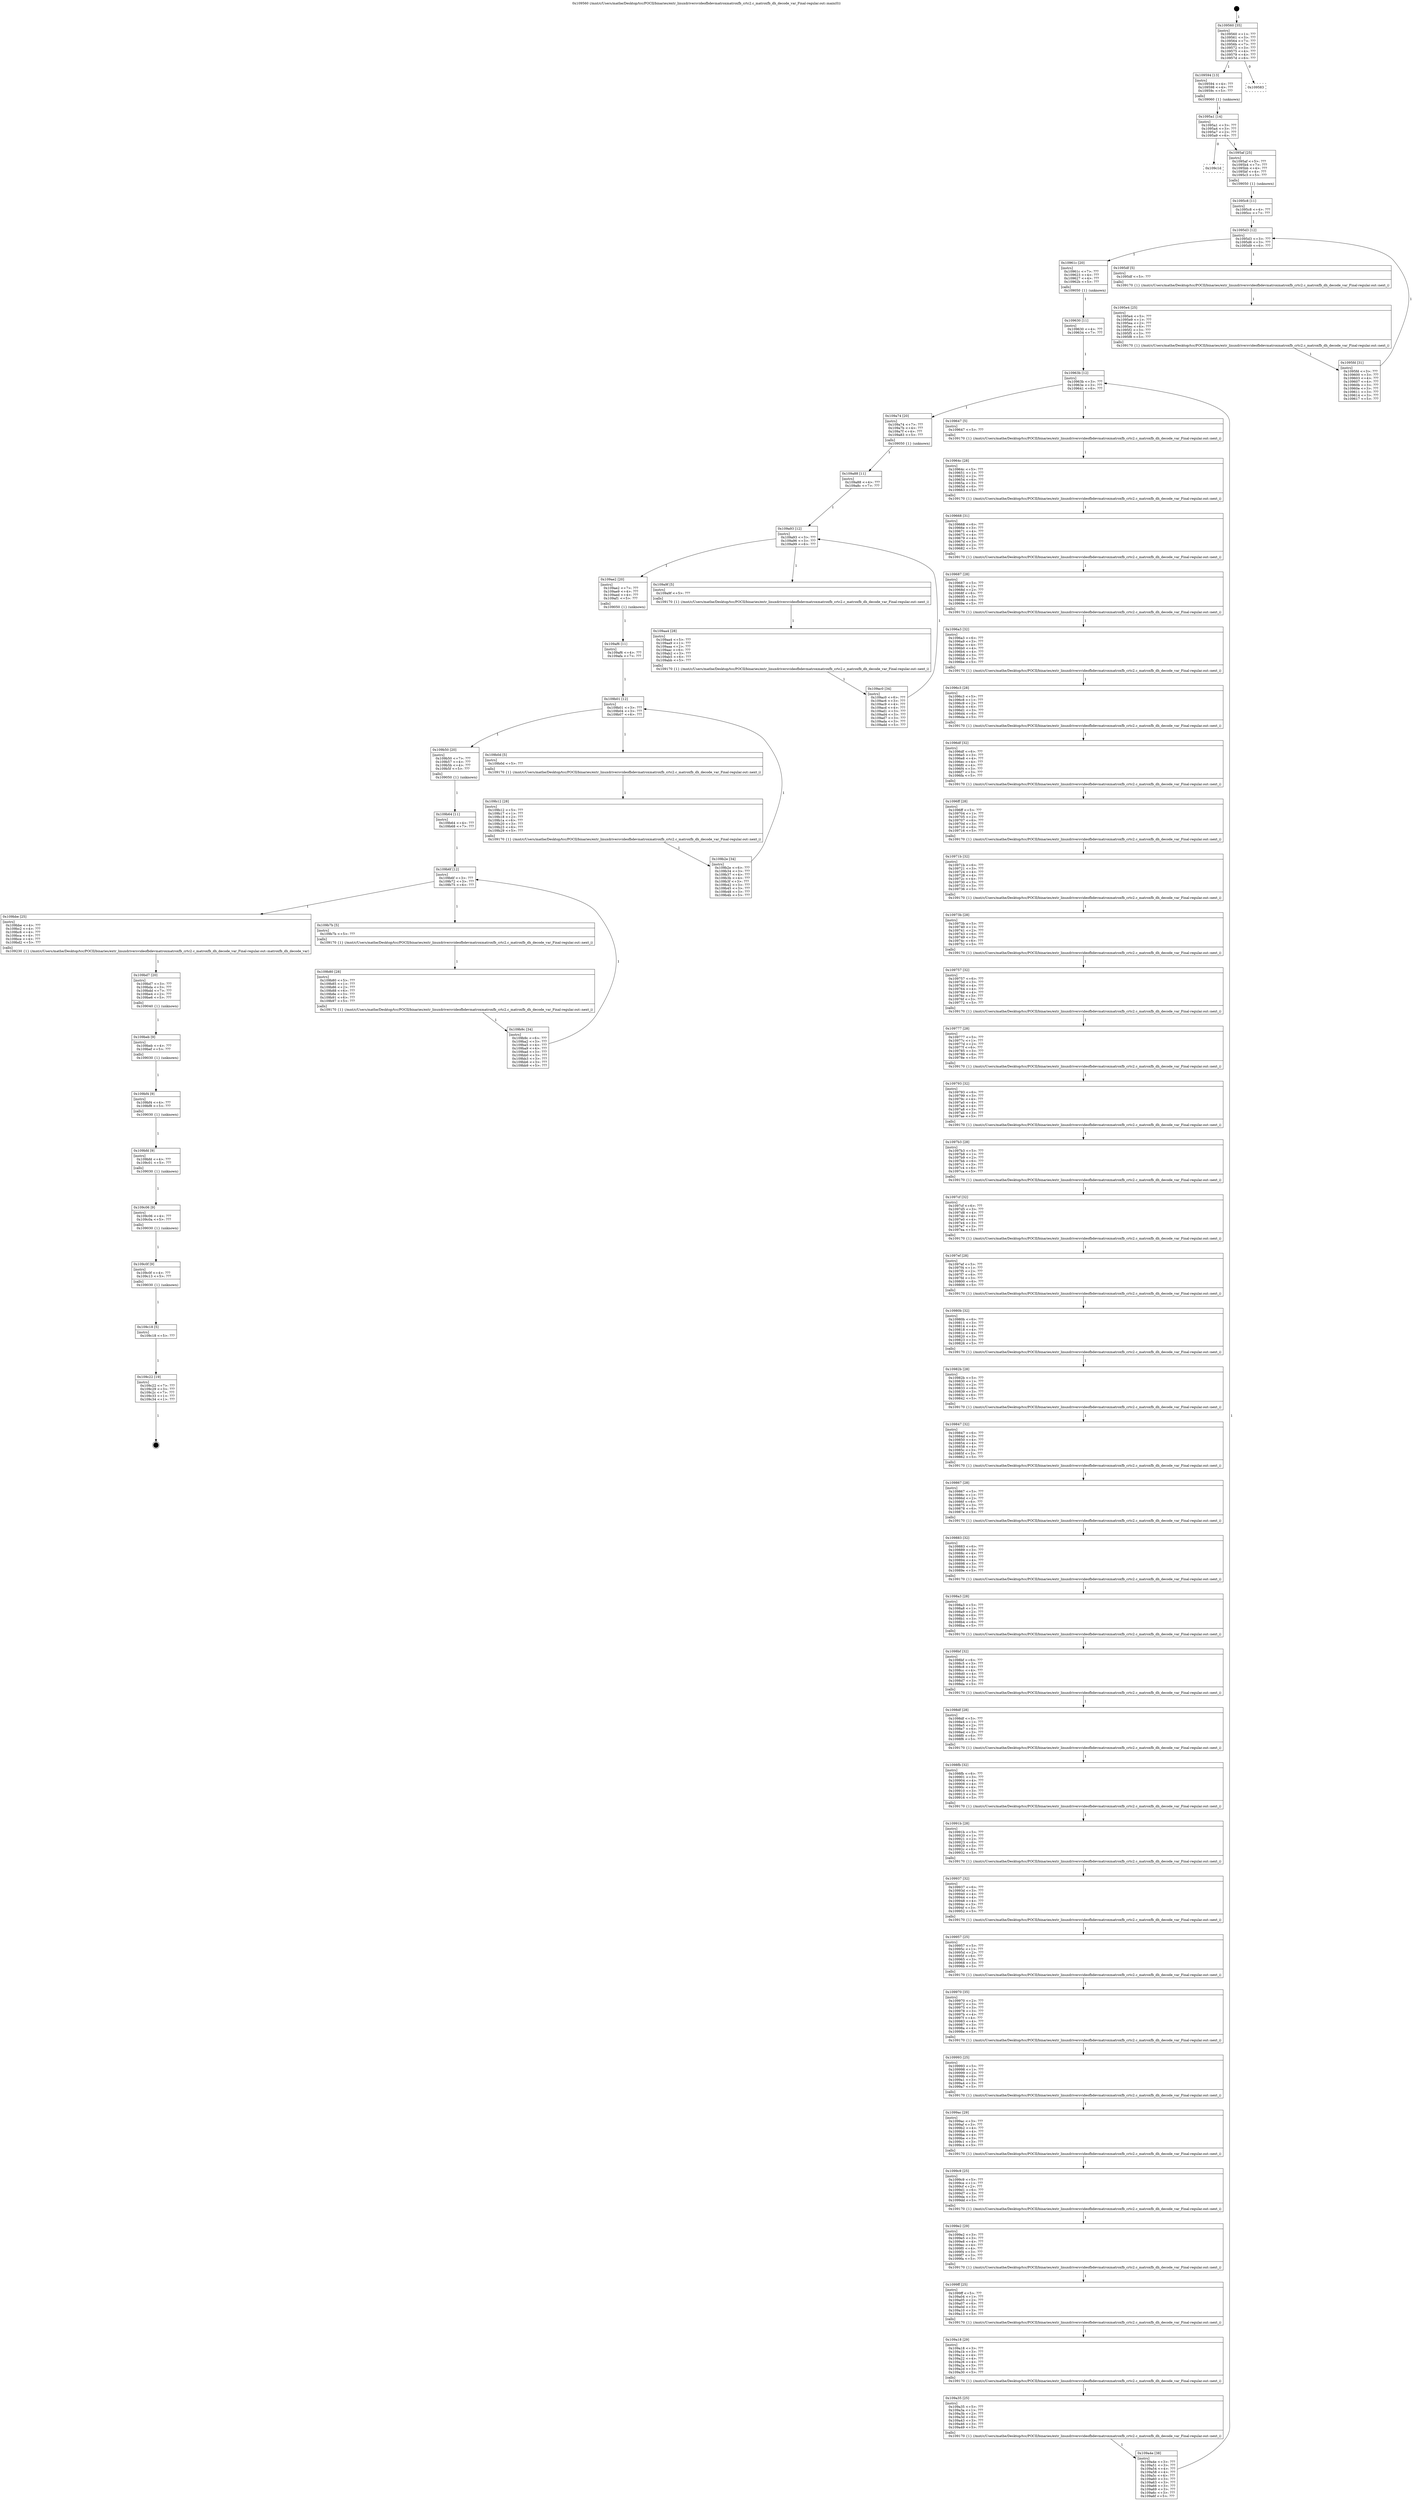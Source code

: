 digraph "0x109560" {
  label = "0x109560 (/mnt/c/Users/mathe/Desktop/tcc/POCII/binaries/extr_linuxdriversvideofbdevmatroxmatroxfb_crtc2.c_matroxfb_dh_decode_var_Final-regular.out::main(0))"
  labelloc = "t"
  node[shape=record]

  Entry [label="",width=0.3,height=0.3,shape=circle,fillcolor=black,style=filled]
  "0x109560" [label="{
     0x109560 [35]\l
     | [instrs]\l
     &nbsp;&nbsp;0x109560 \<+1\>: ???\l
     &nbsp;&nbsp;0x109561 \<+3\>: ???\l
     &nbsp;&nbsp;0x109564 \<+7\>: ???\l
     &nbsp;&nbsp;0x10956b \<+7\>: ???\l
     &nbsp;&nbsp;0x109572 \<+3\>: ???\l
     &nbsp;&nbsp;0x109575 \<+4\>: ???\l
     &nbsp;&nbsp;0x109579 \<+4\>: ???\l
     &nbsp;&nbsp;0x10957d \<+6\>: ???\l
  }"]
  "0x109594" [label="{
     0x109594 [13]\l
     | [instrs]\l
     &nbsp;&nbsp;0x109594 \<+4\>: ???\l
     &nbsp;&nbsp;0x109598 \<+4\>: ???\l
     &nbsp;&nbsp;0x10959c \<+5\>: ???\l
     | [calls]\l
     &nbsp;&nbsp;0x109060 \{1\} (unknown)\l
  }"]
  "0x109583" [label="{
     0x109583\l
  }", style=dashed]
  "0x1095a1" [label="{
     0x1095a1 [14]\l
     | [instrs]\l
     &nbsp;&nbsp;0x1095a1 \<+3\>: ???\l
     &nbsp;&nbsp;0x1095a4 \<+3\>: ???\l
     &nbsp;&nbsp;0x1095a7 \<+2\>: ???\l
     &nbsp;&nbsp;0x1095a9 \<+6\>: ???\l
  }"]
  "0x109c1d" [label="{
     0x109c1d\l
  }", style=dashed]
  "0x1095af" [label="{
     0x1095af [25]\l
     | [instrs]\l
     &nbsp;&nbsp;0x1095af \<+5\>: ???\l
     &nbsp;&nbsp;0x1095b4 \<+7\>: ???\l
     &nbsp;&nbsp;0x1095bb \<+4\>: ???\l
     &nbsp;&nbsp;0x1095bf \<+4\>: ???\l
     &nbsp;&nbsp;0x1095c3 \<+5\>: ???\l
     | [calls]\l
     &nbsp;&nbsp;0x109050 \{1\} (unknown)\l
  }"]
  Exit [label="",width=0.3,height=0.3,shape=circle,fillcolor=black,style=filled,peripheries=2]
  "0x1095d3" [label="{
     0x1095d3 [12]\l
     | [instrs]\l
     &nbsp;&nbsp;0x1095d3 \<+3\>: ???\l
     &nbsp;&nbsp;0x1095d6 \<+3\>: ???\l
     &nbsp;&nbsp;0x1095d9 \<+6\>: ???\l
  }"]
  "0x10961c" [label="{
     0x10961c [20]\l
     | [instrs]\l
     &nbsp;&nbsp;0x10961c \<+7\>: ???\l
     &nbsp;&nbsp;0x109623 \<+4\>: ???\l
     &nbsp;&nbsp;0x109627 \<+4\>: ???\l
     &nbsp;&nbsp;0x10962b \<+5\>: ???\l
     | [calls]\l
     &nbsp;&nbsp;0x109050 \{1\} (unknown)\l
  }"]
  "0x1095df" [label="{
     0x1095df [5]\l
     | [instrs]\l
     &nbsp;&nbsp;0x1095df \<+5\>: ???\l
     | [calls]\l
     &nbsp;&nbsp;0x109170 \{1\} (/mnt/c/Users/mathe/Desktop/tcc/POCII/binaries/extr_linuxdriversvideofbdevmatroxmatroxfb_crtc2.c_matroxfb_dh_decode_var_Final-regular.out::next_i)\l
  }"]
  "0x1095e4" [label="{
     0x1095e4 [25]\l
     | [instrs]\l
     &nbsp;&nbsp;0x1095e4 \<+5\>: ???\l
     &nbsp;&nbsp;0x1095e9 \<+1\>: ???\l
     &nbsp;&nbsp;0x1095ea \<+2\>: ???\l
     &nbsp;&nbsp;0x1095ec \<+6\>: ???\l
     &nbsp;&nbsp;0x1095f2 \<+3\>: ???\l
     &nbsp;&nbsp;0x1095f5 \<+3\>: ???\l
     &nbsp;&nbsp;0x1095f8 \<+5\>: ???\l
     | [calls]\l
     &nbsp;&nbsp;0x109170 \{1\} (/mnt/c/Users/mathe/Desktop/tcc/POCII/binaries/extr_linuxdriversvideofbdevmatroxmatroxfb_crtc2.c_matroxfb_dh_decode_var_Final-regular.out::next_i)\l
  }"]
  "0x1095fd" [label="{
     0x1095fd [31]\l
     | [instrs]\l
     &nbsp;&nbsp;0x1095fd \<+3\>: ???\l
     &nbsp;&nbsp;0x109600 \<+3\>: ???\l
     &nbsp;&nbsp;0x109603 \<+4\>: ???\l
     &nbsp;&nbsp;0x109607 \<+4\>: ???\l
     &nbsp;&nbsp;0x10960b \<+3\>: ???\l
     &nbsp;&nbsp;0x10960e \<+3\>: ???\l
     &nbsp;&nbsp;0x109611 \<+3\>: ???\l
     &nbsp;&nbsp;0x109614 \<+3\>: ???\l
     &nbsp;&nbsp;0x109617 \<+5\>: ???\l
  }"]
  "0x1095c8" [label="{
     0x1095c8 [11]\l
     | [instrs]\l
     &nbsp;&nbsp;0x1095c8 \<+4\>: ???\l
     &nbsp;&nbsp;0x1095cc \<+7\>: ???\l
  }"]
  "0x10963b" [label="{
     0x10963b [12]\l
     | [instrs]\l
     &nbsp;&nbsp;0x10963b \<+3\>: ???\l
     &nbsp;&nbsp;0x10963e \<+3\>: ???\l
     &nbsp;&nbsp;0x109641 \<+6\>: ???\l
  }"]
  "0x109a74" [label="{
     0x109a74 [20]\l
     | [instrs]\l
     &nbsp;&nbsp;0x109a74 \<+7\>: ???\l
     &nbsp;&nbsp;0x109a7b \<+4\>: ???\l
     &nbsp;&nbsp;0x109a7f \<+4\>: ???\l
     &nbsp;&nbsp;0x109a83 \<+5\>: ???\l
     | [calls]\l
     &nbsp;&nbsp;0x109050 \{1\} (unknown)\l
  }"]
  "0x109647" [label="{
     0x109647 [5]\l
     | [instrs]\l
     &nbsp;&nbsp;0x109647 \<+5\>: ???\l
     | [calls]\l
     &nbsp;&nbsp;0x109170 \{1\} (/mnt/c/Users/mathe/Desktop/tcc/POCII/binaries/extr_linuxdriversvideofbdevmatroxmatroxfb_crtc2.c_matroxfb_dh_decode_var_Final-regular.out::next_i)\l
  }"]
  "0x10964c" [label="{
     0x10964c [28]\l
     | [instrs]\l
     &nbsp;&nbsp;0x10964c \<+5\>: ???\l
     &nbsp;&nbsp;0x109651 \<+1\>: ???\l
     &nbsp;&nbsp;0x109652 \<+2\>: ???\l
     &nbsp;&nbsp;0x109654 \<+6\>: ???\l
     &nbsp;&nbsp;0x10965a \<+3\>: ???\l
     &nbsp;&nbsp;0x10965d \<+6\>: ???\l
     &nbsp;&nbsp;0x109663 \<+5\>: ???\l
     | [calls]\l
     &nbsp;&nbsp;0x109170 \{1\} (/mnt/c/Users/mathe/Desktop/tcc/POCII/binaries/extr_linuxdriversvideofbdevmatroxmatroxfb_crtc2.c_matroxfb_dh_decode_var_Final-regular.out::next_i)\l
  }"]
  "0x109668" [label="{
     0x109668 [31]\l
     | [instrs]\l
     &nbsp;&nbsp;0x109668 \<+6\>: ???\l
     &nbsp;&nbsp;0x10966e \<+3\>: ???\l
     &nbsp;&nbsp;0x109671 \<+4\>: ???\l
     &nbsp;&nbsp;0x109675 \<+4\>: ???\l
     &nbsp;&nbsp;0x109679 \<+4\>: ???\l
     &nbsp;&nbsp;0x10967d \<+3\>: ???\l
     &nbsp;&nbsp;0x109680 \<+2\>: ???\l
     &nbsp;&nbsp;0x109682 \<+5\>: ???\l
     | [calls]\l
     &nbsp;&nbsp;0x109170 \{1\} (/mnt/c/Users/mathe/Desktop/tcc/POCII/binaries/extr_linuxdriversvideofbdevmatroxmatroxfb_crtc2.c_matroxfb_dh_decode_var_Final-regular.out::next_i)\l
  }"]
  "0x109687" [label="{
     0x109687 [28]\l
     | [instrs]\l
     &nbsp;&nbsp;0x109687 \<+5\>: ???\l
     &nbsp;&nbsp;0x10968c \<+1\>: ???\l
     &nbsp;&nbsp;0x10968d \<+2\>: ???\l
     &nbsp;&nbsp;0x10968f \<+6\>: ???\l
     &nbsp;&nbsp;0x109695 \<+3\>: ???\l
     &nbsp;&nbsp;0x109698 \<+6\>: ???\l
     &nbsp;&nbsp;0x10969e \<+5\>: ???\l
     | [calls]\l
     &nbsp;&nbsp;0x109170 \{1\} (/mnt/c/Users/mathe/Desktop/tcc/POCII/binaries/extr_linuxdriversvideofbdevmatroxmatroxfb_crtc2.c_matroxfb_dh_decode_var_Final-regular.out::next_i)\l
  }"]
  "0x1096a3" [label="{
     0x1096a3 [32]\l
     | [instrs]\l
     &nbsp;&nbsp;0x1096a3 \<+6\>: ???\l
     &nbsp;&nbsp;0x1096a9 \<+3\>: ???\l
     &nbsp;&nbsp;0x1096ac \<+4\>: ???\l
     &nbsp;&nbsp;0x1096b0 \<+4\>: ???\l
     &nbsp;&nbsp;0x1096b4 \<+4\>: ???\l
     &nbsp;&nbsp;0x1096b8 \<+3\>: ???\l
     &nbsp;&nbsp;0x1096bb \<+3\>: ???\l
     &nbsp;&nbsp;0x1096be \<+5\>: ???\l
     | [calls]\l
     &nbsp;&nbsp;0x109170 \{1\} (/mnt/c/Users/mathe/Desktop/tcc/POCII/binaries/extr_linuxdriversvideofbdevmatroxmatroxfb_crtc2.c_matroxfb_dh_decode_var_Final-regular.out::next_i)\l
  }"]
  "0x1096c3" [label="{
     0x1096c3 [28]\l
     | [instrs]\l
     &nbsp;&nbsp;0x1096c3 \<+5\>: ???\l
     &nbsp;&nbsp;0x1096c8 \<+1\>: ???\l
     &nbsp;&nbsp;0x1096c9 \<+2\>: ???\l
     &nbsp;&nbsp;0x1096cb \<+6\>: ???\l
     &nbsp;&nbsp;0x1096d1 \<+3\>: ???\l
     &nbsp;&nbsp;0x1096d4 \<+6\>: ???\l
     &nbsp;&nbsp;0x1096da \<+5\>: ???\l
     | [calls]\l
     &nbsp;&nbsp;0x109170 \{1\} (/mnt/c/Users/mathe/Desktop/tcc/POCII/binaries/extr_linuxdriversvideofbdevmatroxmatroxfb_crtc2.c_matroxfb_dh_decode_var_Final-regular.out::next_i)\l
  }"]
  "0x1096df" [label="{
     0x1096df [32]\l
     | [instrs]\l
     &nbsp;&nbsp;0x1096df \<+6\>: ???\l
     &nbsp;&nbsp;0x1096e5 \<+3\>: ???\l
     &nbsp;&nbsp;0x1096e8 \<+4\>: ???\l
     &nbsp;&nbsp;0x1096ec \<+4\>: ???\l
     &nbsp;&nbsp;0x1096f0 \<+4\>: ???\l
     &nbsp;&nbsp;0x1096f4 \<+3\>: ???\l
     &nbsp;&nbsp;0x1096f7 \<+3\>: ???\l
     &nbsp;&nbsp;0x1096fa \<+5\>: ???\l
     | [calls]\l
     &nbsp;&nbsp;0x109170 \{1\} (/mnt/c/Users/mathe/Desktop/tcc/POCII/binaries/extr_linuxdriversvideofbdevmatroxmatroxfb_crtc2.c_matroxfb_dh_decode_var_Final-regular.out::next_i)\l
  }"]
  "0x1096ff" [label="{
     0x1096ff [28]\l
     | [instrs]\l
     &nbsp;&nbsp;0x1096ff \<+5\>: ???\l
     &nbsp;&nbsp;0x109704 \<+1\>: ???\l
     &nbsp;&nbsp;0x109705 \<+2\>: ???\l
     &nbsp;&nbsp;0x109707 \<+6\>: ???\l
     &nbsp;&nbsp;0x10970d \<+3\>: ???\l
     &nbsp;&nbsp;0x109710 \<+6\>: ???\l
     &nbsp;&nbsp;0x109716 \<+5\>: ???\l
     | [calls]\l
     &nbsp;&nbsp;0x109170 \{1\} (/mnt/c/Users/mathe/Desktop/tcc/POCII/binaries/extr_linuxdriversvideofbdevmatroxmatroxfb_crtc2.c_matroxfb_dh_decode_var_Final-regular.out::next_i)\l
  }"]
  "0x10971b" [label="{
     0x10971b [32]\l
     | [instrs]\l
     &nbsp;&nbsp;0x10971b \<+6\>: ???\l
     &nbsp;&nbsp;0x109721 \<+3\>: ???\l
     &nbsp;&nbsp;0x109724 \<+4\>: ???\l
     &nbsp;&nbsp;0x109728 \<+4\>: ???\l
     &nbsp;&nbsp;0x10972c \<+4\>: ???\l
     &nbsp;&nbsp;0x109730 \<+3\>: ???\l
     &nbsp;&nbsp;0x109733 \<+3\>: ???\l
     &nbsp;&nbsp;0x109736 \<+5\>: ???\l
     | [calls]\l
     &nbsp;&nbsp;0x109170 \{1\} (/mnt/c/Users/mathe/Desktop/tcc/POCII/binaries/extr_linuxdriversvideofbdevmatroxmatroxfb_crtc2.c_matroxfb_dh_decode_var_Final-regular.out::next_i)\l
  }"]
  "0x10973b" [label="{
     0x10973b [28]\l
     | [instrs]\l
     &nbsp;&nbsp;0x10973b \<+5\>: ???\l
     &nbsp;&nbsp;0x109740 \<+1\>: ???\l
     &nbsp;&nbsp;0x109741 \<+2\>: ???\l
     &nbsp;&nbsp;0x109743 \<+6\>: ???\l
     &nbsp;&nbsp;0x109749 \<+3\>: ???\l
     &nbsp;&nbsp;0x10974c \<+6\>: ???\l
     &nbsp;&nbsp;0x109752 \<+5\>: ???\l
     | [calls]\l
     &nbsp;&nbsp;0x109170 \{1\} (/mnt/c/Users/mathe/Desktop/tcc/POCII/binaries/extr_linuxdriversvideofbdevmatroxmatroxfb_crtc2.c_matroxfb_dh_decode_var_Final-regular.out::next_i)\l
  }"]
  "0x109757" [label="{
     0x109757 [32]\l
     | [instrs]\l
     &nbsp;&nbsp;0x109757 \<+6\>: ???\l
     &nbsp;&nbsp;0x10975d \<+3\>: ???\l
     &nbsp;&nbsp;0x109760 \<+4\>: ???\l
     &nbsp;&nbsp;0x109764 \<+4\>: ???\l
     &nbsp;&nbsp;0x109768 \<+4\>: ???\l
     &nbsp;&nbsp;0x10976c \<+3\>: ???\l
     &nbsp;&nbsp;0x10976f \<+3\>: ???\l
     &nbsp;&nbsp;0x109772 \<+5\>: ???\l
     | [calls]\l
     &nbsp;&nbsp;0x109170 \{1\} (/mnt/c/Users/mathe/Desktop/tcc/POCII/binaries/extr_linuxdriversvideofbdevmatroxmatroxfb_crtc2.c_matroxfb_dh_decode_var_Final-regular.out::next_i)\l
  }"]
  "0x109777" [label="{
     0x109777 [28]\l
     | [instrs]\l
     &nbsp;&nbsp;0x109777 \<+5\>: ???\l
     &nbsp;&nbsp;0x10977c \<+1\>: ???\l
     &nbsp;&nbsp;0x10977d \<+2\>: ???\l
     &nbsp;&nbsp;0x10977f \<+6\>: ???\l
     &nbsp;&nbsp;0x109785 \<+3\>: ???\l
     &nbsp;&nbsp;0x109788 \<+6\>: ???\l
     &nbsp;&nbsp;0x10978e \<+5\>: ???\l
     | [calls]\l
     &nbsp;&nbsp;0x109170 \{1\} (/mnt/c/Users/mathe/Desktop/tcc/POCII/binaries/extr_linuxdriversvideofbdevmatroxmatroxfb_crtc2.c_matroxfb_dh_decode_var_Final-regular.out::next_i)\l
  }"]
  "0x109793" [label="{
     0x109793 [32]\l
     | [instrs]\l
     &nbsp;&nbsp;0x109793 \<+6\>: ???\l
     &nbsp;&nbsp;0x109799 \<+3\>: ???\l
     &nbsp;&nbsp;0x10979c \<+4\>: ???\l
     &nbsp;&nbsp;0x1097a0 \<+4\>: ???\l
     &nbsp;&nbsp;0x1097a4 \<+4\>: ???\l
     &nbsp;&nbsp;0x1097a8 \<+3\>: ???\l
     &nbsp;&nbsp;0x1097ab \<+3\>: ???\l
     &nbsp;&nbsp;0x1097ae \<+5\>: ???\l
     | [calls]\l
     &nbsp;&nbsp;0x109170 \{1\} (/mnt/c/Users/mathe/Desktop/tcc/POCII/binaries/extr_linuxdriversvideofbdevmatroxmatroxfb_crtc2.c_matroxfb_dh_decode_var_Final-regular.out::next_i)\l
  }"]
  "0x1097b3" [label="{
     0x1097b3 [28]\l
     | [instrs]\l
     &nbsp;&nbsp;0x1097b3 \<+5\>: ???\l
     &nbsp;&nbsp;0x1097b8 \<+1\>: ???\l
     &nbsp;&nbsp;0x1097b9 \<+2\>: ???\l
     &nbsp;&nbsp;0x1097bb \<+6\>: ???\l
     &nbsp;&nbsp;0x1097c1 \<+3\>: ???\l
     &nbsp;&nbsp;0x1097c4 \<+6\>: ???\l
     &nbsp;&nbsp;0x1097ca \<+5\>: ???\l
     | [calls]\l
     &nbsp;&nbsp;0x109170 \{1\} (/mnt/c/Users/mathe/Desktop/tcc/POCII/binaries/extr_linuxdriversvideofbdevmatroxmatroxfb_crtc2.c_matroxfb_dh_decode_var_Final-regular.out::next_i)\l
  }"]
  "0x1097cf" [label="{
     0x1097cf [32]\l
     | [instrs]\l
     &nbsp;&nbsp;0x1097cf \<+6\>: ???\l
     &nbsp;&nbsp;0x1097d5 \<+3\>: ???\l
     &nbsp;&nbsp;0x1097d8 \<+4\>: ???\l
     &nbsp;&nbsp;0x1097dc \<+4\>: ???\l
     &nbsp;&nbsp;0x1097e0 \<+4\>: ???\l
     &nbsp;&nbsp;0x1097e4 \<+3\>: ???\l
     &nbsp;&nbsp;0x1097e7 \<+3\>: ???\l
     &nbsp;&nbsp;0x1097ea \<+5\>: ???\l
     | [calls]\l
     &nbsp;&nbsp;0x109170 \{1\} (/mnt/c/Users/mathe/Desktop/tcc/POCII/binaries/extr_linuxdriversvideofbdevmatroxmatroxfb_crtc2.c_matroxfb_dh_decode_var_Final-regular.out::next_i)\l
  }"]
  "0x1097ef" [label="{
     0x1097ef [28]\l
     | [instrs]\l
     &nbsp;&nbsp;0x1097ef \<+5\>: ???\l
     &nbsp;&nbsp;0x1097f4 \<+1\>: ???\l
     &nbsp;&nbsp;0x1097f5 \<+2\>: ???\l
     &nbsp;&nbsp;0x1097f7 \<+6\>: ???\l
     &nbsp;&nbsp;0x1097fd \<+3\>: ???\l
     &nbsp;&nbsp;0x109800 \<+6\>: ???\l
     &nbsp;&nbsp;0x109806 \<+5\>: ???\l
     | [calls]\l
     &nbsp;&nbsp;0x109170 \{1\} (/mnt/c/Users/mathe/Desktop/tcc/POCII/binaries/extr_linuxdriversvideofbdevmatroxmatroxfb_crtc2.c_matroxfb_dh_decode_var_Final-regular.out::next_i)\l
  }"]
  "0x10980b" [label="{
     0x10980b [32]\l
     | [instrs]\l
     &nbsp;&nbsp;0x10980b \<+6\>: ???\l
     &nbsp;&nbsp;0x109811 \<+3\>: ???\l
     &nbsp;&nbsp;0x109814 \<+4\>: ???\l
     &nbsp;&nbsp;0x109818 \<+4\>: ???\l
     &nbsp;&nbsp;0x10981c \<+4\>: ???\l
     &nbsp;&nbsp;0x109820 \<+3\>: ???\l
     &nbsp;&nbsp;0x109823 \<+3\>: ???\l
     &nbsp;&nbsp;0x109826 \<+5\>: ???\l
     | [calls]\l
     &nbsp;&nbsp;0x109170 \{1\} (/mnt/c/Users/mathe/Desktop/tcc/POCII/binaries/extr_linuxdriversvideofbdevmatroxmatroxfb_crtc2.c_matroxfb_dh_decode_var_Final-regular.out::next_i)\l
  }"]
  "0x10982b" [label="{
     0x10982b [28]\l
     | [instrs]\l
     &nbsp;&nbsp;0x10982b \<+5\>: ???\l
     &nbsp;&nbsp;0x109830 \<+1\>: ???\l
     &nbsp;&nbsp;0x109831 \<+2\>: ???\l
     &nbsp;&nbsp;0x109833 \<+6\>: ???\l
     &nbsp;&nbsp;0x109839 \<+3\>: ???\l
     &nbsp;&nbsp;0x10983c \<+6\>: ???\l
     &nbsp;&nbsp;0x109842 \<+5\>: ???\l
     | [calls]\l
     &nbsp;&nbsp;0x109170 \{1\} (/mnt/c/Users/mathe/Desktop/tcc/POCII/binaries/extr_linuxdriversvideofbdevmatroxmatroxfb_crtc2.c_matroxfb_dh_decode_var_Final-regular.out::next_i)\l
  }"]
  "0x109847" [label="{
     0x109847 [32]\l
     | [instrs]\l
     &nbsp;&nbsp;0x109847 \<+6\>: ???\l
     &nbsp;&nbsp;0x10984d \<+3\>: ???\l
     &nbsp;&nbsp;0x109850 \<+4\>: ???\l
     &nbsp;&nbsp;0x109854 \<+4\>: ???\l
     &nbsp;&nbsp;0x109858 \<+4\>: ???\l
     &nbsp;&nbsp;0x10985c \<+3\>: ???\l
     &nbsp;&nbsp;0x10985f \<+3\>: ???\l
     &nbsp;&nbsp;0x109862 \<+5\>: ???\l
     | [calls]\l
     &nbsp;&nbsp;0x109170 \{1\} (/mnt/c/Users/mathe/Desktop/tcc/POCII/binaries/extr_linuxdriversvideofbdevmatroxmatroxfb_crtc2.c_matroxfb_dh_decode_var_Final-regular.out::next_i)\l
  }"]
  "0x109867" [label="{
     0x109867 [28]\l
     | [instrs]\l
     &nbsp;&nbsp;0x109867 \<+5\>: ???\l
     &nbsp;&nbsp;0x10986c \<+1\>: ???\l
     &nbsp;&nbsp;0x10986d \<+2\>: ???\l
     &nbsp;&nbsp;0x10986f \<+6\>: ???\l
     &nbsp;&nbsp;0x109875 \<+3\>: ???\l
     &nbsp;&nbsp;0x109878 \<+6\>: ???\l
     &nbsp;&nbsp;0x10987e \<+5\>: ???\l
     | [calls]\l
     &nbsp;&nbsp;0x109170 \{1\} (/mnt/c/Users/mathe/Desktop/tcc/POCII/binaries/extr_linuxdriversvideofbdevmatroxmatroxfb_crtc2.c_matroxfb_dh_decode_var_Final-regular.out::next_i)\l
  }"]
  "0x109883" [label="{
     0x109883 [32]\l
     | [instrs]\l
     &nbsp;&nbsp;0x109883 \<+6\>: ???\l
     &nbsp;&nbsp;0x109889 \<+3\>: ???\l
     &nbsp;&nbsp;0x10988c \<+4\>: ???\l
     &nbsp;&nbsp;0x109890 \<+4\>: ???\l
     &nbsp;&nbsp;0x109894 \<+4\>: ???\l
     &nbsp;&nbsp;0x109898 \<+3\>: ???\l
     &nbsp;&nbsp;0x10989b \<+3\>: ???\l
     &nbsp;&nbsp;0x10989e \<+5\>: ???\l
     | [calls]\l
     &nbsp;&nbsp;0x109170 \{1\} (/mnt/c/Users/mathe/Desktop/tcc/POCII/binaries/extr_linuxdriversvideofbdevmatroxmatroxfb_crtc2.c_matroxfb_dh_decode_var_Final-regular.out::next_i)\l
  }"]
  "0x1098a3" [label="{
     0x1098a3 [28]\l
     | [instrs]\l
     &nbsp;&nbsp;0x1098a3 \<+5\>: ???\l
     &nbsp;&nbsp;0x1098a8 \<+1\>: ???\l
     &nbsp;&nbsp;0x1098a9 \<+2\>: ???\l
     &nbsp;&nbsp;0x1098ab \<+6\>: ???\l
     &nbsp;&nbsp;0x1098b1 \<+3\>: ???\l
     &nbsp;&nbsp;0x1098b4 \<+6\>: ???\l
     &nbsp;&nbsp;0x1098ba \<+5\>: ???\l
     | [calls]\l
     &nbsp;&nbsp;0x109170 \{1\} (/mnt/c/Users/mathe/Desktop/tcc/POCII/binaries/extr_linuxdriversvideofbdevmatroxmatroxfb_crtc2.c_matroxfb_dh_decode_var_Final-regular.out::next_i)\l
  }"]
  "0x1098bf" [label="{
     0x1098bf [32]\l
     | [instrs]\l
     &nbsp;&nbsp;0x1098bf \<+6\>: ???\l
     &nbsp;&nbsp;0x1098c5 \<+3\>: ???\l
     &nbsp;&nbsp;0x1098c8 \<+4\>: ???\l
     &nbsp;&nbsp;0x1098cc \<+4\>: ???\l
     &nbsp;&nbsp;0x1098d0 \<+4\>: ???\l
     &nbsp;&nbsp;0x1098d4 \<+3\>: ???\l
     &nbsp;&nbsp;0x1098d7 \<+3\>: ???\l
     &nbsp;&nbsp;0x1098da \<+5\>: ???\l
     | [calls]\l
     &nbsp;&nbsp;0x109170 \{1\} (/mnt/c/Users/mathe/Desktop/tcc/POCII/binaries/extr_linuxdriversvideofbdevmatroxmatroxfb_crtc2.c_matroxfb_dh_decode_var_Final-regular.out::next_i)\l
  }"]
  "0x1098df" [label="{
     0x1098df [28]\l
     | [instrs]\l
     &nbsp;&nbsp;0x1098df \<+5\>: ???\l
     &nbsp;&nbsp;0x1098e4 \<+1\>: ???\l
     &nbsp;&nbsp;0x1098e5 \<+2\>: ???\l
     &nbsp;&nbsp;0x1098e7 \<+6\>: ???\l
     &nbsp;&nbsp;0x1098ed \<+3\>: ???\l
     &nbsp;&nbsp;0x1098f0 \<+6\>: ???\l
     &nbsp;&nbsp;0x1098f6 \<+5\>: ???\l
     | [calls]\l
     &nbsp;&nbsp;0x109170 \{1\} (/mnt/c/Users/mathe/Desktop/tcc/POCII/binaries/extr_linuxdriversvideofbdevmatroxmatroxfb_crtc2.c_matroxfb_dh_decode_var_Final-regular.out::next_i)\l
  }"]
  "0x1098fb" [label="{
     0x1098fb [32]\l
     | [instrs]\l
     &nbsp;&nbsp;0x1098fb \<+6\>: ???\l
     &nbsp;&nbsp;0x109901 \<+3\>: ???\l
     &nbsp;&nbsp;0x109904 \<+4\>: ???\l
     &nbsp;&nbsp;0x109908 \<+4\>: ???\l
     &nbsp;&nbsp;0x10990c \<+4\>: ???\l
     &nbsp;&nbsp;0x109910 \<+3\>: ???\l
     &nbsp;&nbsp;0x109913 \<+3\>: ???\l
     &nbsp;&nbsp;0x109916 \<+5\>: ???\l
     | [calls]\l
     &nbsp;&nbsp;0x109170 \{1\} (/mnt/c/Users/mathe/Desktop/tcc/POCII/binaries/extr_linuxdriversvideofbdevmatroxmatroxfb_crtc2.c_matroxfb_dh_decode_var_Final-regular.out::next_i)\l
  }"]
  "0x10991b" [label="{
     0x10991b [28]\l
     | [instrs]\l
     &nbsp;&nbsp;0x10991b \<+5\>: ???\l
     &nbsp;&nbsp;0x109920 \<+1\>: ???\l
     &nbsp;&nbsp;0x109921 \<+2\>: ???\l
     &nbsp;&nbsp;0x109923 \<+6\>: ???\l
     &nbsp;&nbsp;0x109929 \<+3\>: ???\l
     &nbsp;&nbsp;0x10992c \<+6\>: ???\l
     &nbsp;&nbsp;0x109932 \<+5\>: ???\l
     | [calls]\l
     &nbsp;&nbsp;0x109170 \{1\} (/mnt/c/Users/mathe/Desktop/tcc/POCII/binaries/extr_linuxdriversvideofbdevmatroxmatroxfb_crtc2.c_matroxfb_dh_decode_var_Final-regular.out::next_i)\l
  }"]
  "0x109937" [label="{
     0x109937 [32]\l
     | [instrs]\l
     &nbsp;&nbsp;0x109937 \<+6\>: ???\l
     &nbsp;&nbsp;0x10993d \<+3\>: ???\l
     &nbsp;&nbsp;0x109940 \<+4\>: ???\l
     &nbsp;&nbsp;0x109944 \<+4\>: ???\l
     &nbsp;&nbsp;0x109948 \<+4\>: ???\l
     &nbsp;&nbsp;0x10994c \<+3\>: ???\l
     &nbsp;&nbsp;0x10994f \<+3\>: ???\l
     &nbsp;&nbsp;0x109952 \<+5\>: ???\l
     | [calls]\l
     &nbsp;&nbsp;0x109170 \{1\} (/mnt/c/Users/mathe/Desktop/tcc/POCII/binaries/extr_linuxdriversvideofbdevmatroxmatroxfb_crtc2.c_matroxfb_dh_decode_var_Final-regular.out::next_i)\l
  }"]
  "0x109957" [label="{
     0x109957 [25]\l
     | [instrs]\l
     &nbsp;&nbsp;0x109957 \<+5\>: ???\l
     &nbsp;&nbsp;0x10995c \<+1\>: ???\l
     &nbsp;&nbsp;0x10995d \<+2\>: ???\l
     &nbsp;&nbsp;0x10995f \<+6\>: ???\l
     &nbsp;&nbsp;0x109965 \<+3\>: ???\l
     &nbsp;&nbsp;0x109968 \<+3\>: ???\l
     &nbsp;&nbsp;0x10996b \<+5\>: ???\l
     | [calls]\l
     &nbsp;&nbsp;0x109170 \{1\} (/mnt/c/Users/mathe/Desktop/tcc/POCII/binaries/extr_linuxdriversvideofbdevmatroxmatroxfb_crtc2.c_matroxfb_dh_decode_var_Final-regular.out::next_i)\l
  }"]
  "0x109970" [label="{
     0x109970 [35]\l
     | [instrs]\l
     &nbsp;&nbsp;0x109970 \<+2\>: ???\l
     &nbsp;&nbsp;0x109972 \<+3\>: ???\l
     &nbsp;&nbsp;0x109975 \<+3\>: ???\l
     &nbsp;&nbsp;0x109978 \<+3\>: ???\l
     &nbsp;&nbsp;0x10997b \<+4\>: ???\l
     &nbsp;&nbsp;0x10997f \<+4\>: ???\l
     &nbsp;&nbsp;0x109983 \<+4\>: ???\l
     &nbsp;&nbsp;0x109987 \<+3\>: ???\l
     &nbsp;&nbsp;0x10998a \<+4\>: ???\l
     &nbsp;&nbsp;0x10998e \<+5\>: ???\l
     | [calls]\l
     &nbsp;&nbsp;0x109170 \{1\} (/mnt/c/Users/mathe/Desktop/tcc/POCII/binaries/extr_linuxdriversvideofbdevmatroxmatroxfb_crtc2.c_matroxfb_dh_decode_var_Final-regular.out::next_i)\l
  }"]
  "0x109993" [label="{
     0x109993 [25]\l
     | [instrs]\l
     &nbsp;&nbsp;0x109993 \<+5\>: ???\l
     &nbsp;&nbsp;0x109998 \<+1\>: ???\l
     &nbsp;&nbsp;0x109999 \<+2\>: ???\l
     &nbsp;&nbsp;0x10999b \<+6\>: ???\l
     &nbsp;&nbsp;0x1099a1 \<+3\>: ???\l
     &nbsp;&nbsp;0x1099a4 \<+3\>: ???\l
     &nbsp;&nbsp;0x1099a7 \<+5\>: ???\l
     | [calls]\l
     &nbsp;&nbsp;0x109170 \{1\} (/mnt/c/Users/mathe/Desktop/tcc/POCII/binaries/extr_linuxdriversvideofbdevmatroxmatroxfb_crtc2.c_matroxfb_dh_decode_var_Final-regular.out::next_i)\l
  }"]
  "0x1099ac" [label="{
     0x1099ac [29]\l
     | [instrs]\l
     &nbsp;&nbsp;0x1099ac \<+3\>: ???\l
     &nbsp;&nbsp;0x1099af \<+3\>: ???\l
     &nbsp;&nbsp;0x1099b2 \<+4\>: ???\l
     &nbsp;&nbsp;0x1099b6 \<+4\>: ???\l
     &nbsp;&nbsp;0x1099ba \<+4\>: ???\l
     &nbsp;&nbsp;0x1099be \<+3\>: ???\l
     &nbsp;&nbsp;0x1099c1 \<+3\>: ???\l
     &nbsp;&nbsp;0x1099c4 \<+5\>: ???\l
     | [calls]\l
     &nbsp;&nbsp;0x109170 \{1\} (/mnt/c/Users/mathe/Desktop/tcc/POCII/binaries/extr_linuxdriversvideofbdevmatroxmatroxfb_crtc2.c_matroxfb_dh_decode_var_Final-regular.out::next_i)\l
  }"]
  "0x1099c9" [label="{
     0x1099c9 [25]\l
     | [instrs]\l
     &nbsp;&nbsp;0x1099c9 \<+5\>: ???\l
     &nbsp;&nbsp;0x1099ce \<+1\>: ???\l
     &nbsp;&nbsp;0x1099cf \<+2\>: ???\l
     &nbsp;&nbsp;0x1099d1 \<+6\>: ???\l
     &nbsp;&nbsp;0x1099d7 \<+3\>: ???\l
     &nbsp;&nbsp;0x1099da \<+3\>: ???\l
     &nbsp;&nbsp;0x1099dd \<+5\>: ???\l
     | [calls]\l
     &nbsp;&nbsp;0x109170 \{1\} (/mnt/c/Users/mathe/Desktop/tcc/POCII/binaries/extr_linuxdriversvideofbdevmatroxmatroxfb_crtc2.c_matroxfb_dh_decode_var_Final-regular.out::next_i)\l
  }"]
  "0x1099e2" [label="{
     0x1099e2 [29]\l
     | [instrs]\l
     &nbsp;&nbsp;0x1099e2 \<+3\>: ???\l
     &nbsp;&nbsp;0x1099e5 \<+3\>: ???\l
     &nbsp;&nbsp;0x1099e8 \<+4\>: ???\l
     &nbsp;&nbsp;0x1099ec \<+4\>: ???\l
     &nbsp;&nbsp;0x1099f0 \<+4\>: ???\l
     &nbsp;&nbsp;0x1099f4 \<+3\>: ???\l
     &nbsp;&nbsp;0x1099f7 \<+3\>: ???\l
     &nbsp;&nbsp;0x1099fa \<+5\>: ???\l
     | [calls]\l
     &nbsp;&nbsp;0x109170 \{1\} (/mnt/c/Users/mathe/Desktop/tcc/POCII/binaries/extr_linuxdriversvideofbdevmatroxmatroxfb_crtc2.c_matroxfb_dh_decode_var_Final-regular.out::next_i)\l
  }"]
  "0x1099ff" [label="{
     0x1099ff [25]\l
     | [instrs]\l
     &nbsp;&nbsp;0x1099ff \<+5\>: ???\l
     &nbsp;&nbsp;0x109a04 \<+1\>: ???\l
     &nbsp;&nbsp;0x109a05 \<+2\>: ???\l
     &nbsp;&nbsp;0x109a07 \<+6\>: ???\l
     &nbsp;&nbsp;0x109a0d \<+3\>: ???\l
     &nbsp;&nbsp;0x109a10 \<+3\>: ???\l
     &nbsp;&nbsp;0x109a13 \<+5\>: ???\l
     | [calls]\l
     &nbsp;&nbsp;0x109170 \{1\} (/mnt/c/Users/mathe/Desktop/tcc/POCII/binaries/extr_linuxdriversvideofbdevmatroxmatroxfb_crtc2.c_matroxfb_dh_decode_var_Final-regular.out::next_i)\l
  }"]
  "0x109a18" [label="{
     0x109a18 [29]\l
     | [instrs]\l
     &nbsp;&nbsp;0x109a18 \<+3\>: ???\l
     &nbsp;&nbsp;0x109a1b \<+3\>: ???\l
     &nbsp;&nbsp;0x109a1e \<+4\>: ???\l
     &nbsp;&nbsp;0x109a22 \<+4\>: ???\l
     &nbsp;&nbsp;0x109a26 \<+4\>: ???\l
     &nbsp;&nbsp;0x109a2a \<+3\>: ???\l
     &nbsp;&nbsp;0x109a2d \<+3\>: ???\l
     &nbsp;&nbsp;0x109a30 \<+5\>: ???\l
     | [calls]\l
     &nbsp;&nbsp;0x109170 \{1\} (/mnt/c/Users/mathe/Desktop/tcc/POCII/binaries/extr_linuxdriversvideofbdevmatroxmatroxfb_crtc2.c_matroxfb_dh_decode_var_Final-regular.out::next_i)\l
  }"]
  "0x109a35" [label="{
     0x109a35 [25]\l
     | [instrs]\l
     &nbsp;&nbsp;0x109a35 \<+5\>: ???\l
     &nbsp;&nbsp;0x109a3a \<+1\>: ???\l
     &nbsp;&nbsp;0x109a3b \<+2\>: ???\l
     &nbsp;&nbsp;0x109a3d \<+6\>: ???\l
     &nbsp;&nbsp;0x109a43 \<+3\>: ???\l
     &nbsp;&nbsp;0x109a46 \<+3\>: ???\l
     &nbsp;&nbsp;0x109a49 \<+5\>: ???\l
     | [calls]\l
     &nbsp;&nbsp;0x109170 \{1\} (/mnt/c/Users/mathe/Desktop/tcc/POCII/binaries/extr_linuxdriversvideofbdevmatroxmatroxfb_crtc2.c_matroxfb_dh_decode_var_Final-regular.out::next_i)\l
  }"]
  "0x109a4e" [label="{
     0x109a4e [38]\l
     | [instrs]\l
     &nbsp;&nbsp;0x109a4e \<+3\>: ???\l
     &nbsp;&nbsp;0x109a51 \<+3\>: ???\l
     &nbsp;&nbsp;0x109a54 \<+4\>: ???\l
     &nbsp;&nbsp;0x109a58 \<+4\>: ???\l
     &nbsp;&nbsp;0x109a5c \<+4\>: ???\l
     &nbsp;&nbsp;0x109a60 \<+3\>: ???\l
     &nbsp;&nbsp;0x109a63 \<+3\>: ???\l
     &nbsp;&nbsp;0x109a66 \<+3\>: ???\l
     &nbsp;&nbsp;0x109a69 \<+3\>: ???\l
     &nbsp;&nbsp;0x109a6c \<+3\>: ???\l
     &nbsp;&nbsp;0x109a6f \<+5\>: ???\l
  }"]
  "0x109630" [label="{
     0x109630 [11]\l
     | [instrs]\l
     &nbsp;&nbsp;0x109630 \<+4\>: ???\l
     &nbsp;&nbsp;0x109634 \<+7\>: ???\l
  }"]
  "0x109a93" [label="{
     0x109a93 [12]\l
     | [instrs]\l
     &nbsp;&nbsp;0x109a93 \<+3\>: ???\l
     &nbsp;&nbsp;0x109a96 \<+3\>: ???\l
     &nbsp;&nbsp;0x109a99 \<+6\>: ???\l
  }"]
  "0x109ae2" [label="{
     0x109ae2 [20]\l
     | [instrs]\l
     &nbsp;&nbsp;0x109ae2 \<+7\>: ???\l
     &nbsp;&nbsp;0x109ae9 \<+4\>: ???\l
     &nbsp;&nbsp;0x109aed \<+4\>: ???\l
     &nbsp;&nbsp;0x109af1 \<+5\>: ???\l
     | [calls]\l
     &nbsp;&nbsp;0x109050 \{1\} (unknown)\l
  }"]
  "0x109a9f" [label="{
     0x109a9f [5]\l
     | [instrs]\l
     &nbsp;&nbsp;0x109a9f \<+5\>: ???\l
     | [calls]\l
     &nbsp;&nbsp;0x109170 \{1\} (/mnt/c/Users/mathe/Desktop/tcc/POCII/binaries/extr_linuxdriversvideofbdevmatroxmatroxfb_crtc2.c_matroxfb_dh_decode_var_Final-regular.out::next_i)\l
  }"]
  "0x109aa4" [label="{
     0x109aa4 [28]\l
     | [instrs]\l
     &nbsp;&nbsp;0x109aa4 \<+5\>: ???\l
     &nbsp;&nbsp;0x109aa9 \<+1\>: ???\l
     &nbsp;&nbsp;0x109aaa \<+2\>: ???\l
     &nbsp;&nbsp;0x109aac \<+6\>: ???\l
     &nbsp;&nbsp;0x109ab2 \<+3\>: ???\l
     &nbsp;&nbsp;0x109ab5 \<+6\>: ???\l
     &nbsp;&nbsp;0x109abb \<+5\>: ???\l
     | [calls]\l
     &nbsp;&nbsp;0x109170 \{1\} (/mnt/c/Users/mathe/Desktop/tcc/POCII/binaries/extr_linuxdriversvideofbdevmatroxmatroxfb_crtc2.c_matroxfb_dh_decode_var_Final-regular.out::next_i)\l
  }"]
  "0x109ac0" [label="{
     0x109ac0 [34]\l
     | [instrs]\l
     &nbsp;&nbsp;0x109ac0 \<+6\>: ???\l
     &nbsp;&nbsp;0x109ac6 \<+3\>: ???\l
     &nbsp;&nbsp;0x109ac9 \<+4\>: ???\l
     &nbsp;&nbsp;0x109acd \<+4\>: ???\l
     &nbsp;&nbsp;0x109ad1 \<+3\>: ???\l
     &nbsp;&nbsp;0x109ad4 \<+3\>: ???\l
     &nbsp;&nbsp;0x109ad7 \<+3\>: ???\l
     &nbsp;&nbsp;0x109ada \<+3\>: ???\l
     &nbsp;&nbsp;0x109add \<+5\>: ???\l
  }"]
  "0x109a88" [label="{
     0x109a88 [11]\l
     | [instrs]\l
     &nbsp;&nbsp;0x109a88 \<+4\>: ???\l
     &nbsp;&nbsp;0x109a8c \<+7\>: ???\l
  }"]
  "0x109b01" [label="{
     0x109b01 [12]\l
     | [instrs]\l
     &nbsp;&nbsp;0x109b01 \<+3\>: ???\l
     &nbsp;&nbsp;0x109b04 \<+3\>: ???\l
     &nbsp;&nbsp;0x109b07 \<+6\>: ???\l
  }"]
  "0x109b50" [label="{
     0x109b50 [20]\l
     | [instrs]\l
     &nbsp;&nbsp;0x109b50 \<+7\>: ???\l
     &nbsp;&nbsp;0x109b57 \<+4\>: ???\l
     &nbsp;&nbsp;0x109b5b \<+4\>: ???\l
     &nbsp;&nbsp;0x109b5f \<+5\>: ???\l
     | [calls]\l
     &nbsp;&nbsp;0x109050 \{1\} (unknown)\l
  }"]
  "0x109b0d" [label="{
     0x109b0d [5]\l
     | [instrs]\l
     &nbsp;&nbsp;0x109b0d \<+5\>: ???\l
     | [calls]\l
     &nbsp;&nbsp;0x109170 \{1\} (/mnt/c/Users/mathe/Desktop/tcc/POCII/binaries/extr_linuxdriversvideofbdevmatroxmatroxfb_crtc2.c_matroxfb_dh_decode_var_Final-regular.out::next_i)\l
  }"]
  "0x109b12" [label="{
     0x109b12 [28]\l
     | [instrs]\l
     &nbsp;&nbsp;0x109b12 \<+5\>: ???\l
     &nbsp;&nbsp;0x109b17 \<+1\>: ???\l
     &nbsp;&nbsp;0x109b18 \<+2\>: ???\l
     &nbsp;&nbsp;0x109b1a \<+6\>: ???\l
     &nbsp;&nbsp;0x109b20 \<+3\>: ???\l
     &nbsp;&nbsp;0x109b23 \<+6\>: ???\l
     &nbsp;&nbsp;0x109b29 \<+5\>: ???\l
     | [calls]\l
     &nbsp;&nbsp;0x109170 \{1\} (/mnt/c/Users/mathe/Desktop/tcc/POCII/binaries/extr_linuxdriversvideofbdevmatroxmatroxfb_crtc2.c_matroxfb_dh_decode_var_Final-regular.out::next_i)\l
  }"]
  "0x109b2e" [label="{
     0x109b2e [34]\l
     | [instrs]\l
     &nbsp;&nbsp;0x109b2e \<+6\>: ???\l
     &nbsp;&nbsp;0x109b34 \<+3\>: ???\l
     &nbsp;&nbsp;0x109b37 \<+4\>: ???\l
     &nbsp;&nbsp;0x109b3b \<+4\>: ???\l
     &nbsp;&nbsp;0x109b3f \<+3\>: ???\l
     &nbsp;&nbsp;0x109b42 \<+3\>: ???\l
     &nbsp;&nbsp;0x109b45 \<+3\>: ???\l
     &nbsp;&nbsp;0x109b48 \<+3\>: ???\l
     &nbsp;&nbsp;0x109b4b \<+5\>: ???\l
  }"]
  "0x109af6" [label="{
     0x109af6 [11]\l
     | [instrs]\l
     &nbsp;&nbsp;0x109af6 \<+4\>: ???\l
     &nbsp;&nbsp;0x109afa \<+7\>: ???\l
  }"]
  "0x109b6f" [label="{
     0x109b6f [12]\l
     | [instrs]\l
     &nbsp;&nbsp;0x109b6f \<+3\>: ???\l
     &nbsp;&nbsp;0x109b72 \<+3\>: ???\l
     &nbsp;&nbsp;0x109b75 \<+6\>: ???\l
  }"]
  "0x109bbe" [label="{
     0x109bbe [25]\l
     | [instrs]\l
     &nbsp;&nbsp;0x109bbe \<+4\>: ???\l
     &nbsp;&nbsp;0x109bc2 \<+4\>: ???\l
     &nbsp;&nbsp;0x109bc6 \<+4\>: ???\l
     &nbsp;&nbsp;0x109bca \<+4\>: ???\l
     &nbsp;&nbsp;0x109bce \<+4\>: ???\l
     &nbsp;&nbsp;0x109bd2 \<+5\>: ???\l
     | [calls]\l
     &nbsp;&nbsp;0x109230 \{1\} (/mnt/c/Users/mathe/Desktop/tcc/POCII/binaries/extr_linuxdriversvideofbdevmatroxmatroxfb_crtc2.c_matroxfb_dh_decode_var_Final-regular.out::matroxfb_dh_decode_var)\l
  }"]
  "0x109b7b" [label="{
     0x109b7b [5]\l
     | [instrs]\l
     &nbsp;&nbsp;0x109b7b \<+5\>: ???\l
     | [calls]\l
     &nbsp;&nbsp;0x109170 \{1\} (/mnt/c/Users/mathe/Desktop/tcc/POCII/binaries/extr_linuxdriversvideofbdevmatroxmatroxfb_crtc2.c_matroxfb_dh_decode_var_Final-regular.out::next_i)\l
  }"]
  "0x109b80" [label="{
     0x109b80 [28]\l
     | [instrs]\l
     &nbsp;&nbsp;0x109b80 \<+5\>: ???\l
     &nbsp;&nbsp;0x109b85 \<+1\>: ???\l
     &nbsp;&nbsp;0x109b86 \<+2\>: ???\l
     &nbsp;&nbsp;0x109b88 \<+6\>: ???\l
     &nbsp;&nbsp;0x109b8e \<+3\>: ???\l
     &nbsp;&nbsp;0x109b91 \<+6\>: ???\l
     &nbsp;&nbsp;0x109b97 \<+5\>: ???\l
     | [calls]\l
     &nbsp;&nbsp;0x109170 \{1\} (/mnt/c/Users/mathe/Desktop/tcc/POCII/binaries/extr_linuxdriversvideofbdevmatroxmatroxfb_crtc2.c_matroxfb_dh_decode_var_Final-regular.out::next_i)\l
  }"]
  "0x109b9c" [label="{
     0x109b9c [34]\l
     | [instrs]\l
     &nbsp;&nbsp;0x109b9c \<+6\>: ???\l
     &nbsp;&nbsp;0x109ba2 \<+3\>: ???\l
     &nbsp;&nbsp;0x109ba5 \<+4\>: ???\l
     &nbsp;&nbsp;0x109ba9 \<+4\>: ???\l
     &nbsp;&nbsp;0x109bad \<+3\>: ???\l
     &nbsp;&nbsp;0x109bb0 \<+3\>: ???\l
     &nbsp;&nbsp;0x109bb3 \<+3\>: ???\l
     &nbsp;&nbsp;0x109bb6 \<+3\>: ???\l
     &nbsp;&nbsp;0x109bb9 \<+5\>: ???\l
  }"]
  "0x109b64" [label="{
     0x109b64 [11]\l
     | [instrs]\l
     &nbsp;&nbsp;0x109b64 \<+4\>: ???\l
     &nbsp;&nbsp;0x109b68 \<+7\>: ???\l
  }"]
  "0x109bd7" [label="{
     0x109bd7 [20]\l
     | [instrs]\l
     &nbsp;&nbsp;0x109bd7 \<+3\>: ???\l
     &nbsp;&nbsp;0x109bda \<+3\>: ???\l
     &nbsp;&nbsp;0x109bdd \<+7\>: ???\l
     &nbsp;&nbsp;0x109be4 \<+2\>: ???\l
     &nbsp;&nbsp;0x109be6 \<+5\>: ???\l
     | [calls]\l
     &nbsp;&nbsp;0x109040 \{1\} (unknown)\l
  }"]
  "0x109beb" [label="{
     0x109beb [9]\l
     | [instrs]\l
     &nbsp;&nbsp;0x109beb \<+4\>: ???\l
     &nbsp;&nbsp;0x109bef \<+5\>: ???\l
     | [calls]\l
     &nbsp;&nbsp;0x109030 \{1\} (unknown)\l
  }"]
  "0x109bf4" [label="{
     0x109bf4 [9]\l
     | [instrs]\l
     &nbsp;&nbsp;0x109bf4 \<+4\>: ???\l
     &nbsp;&nbsp;0x109bf8 \<+5\>: ???\l
     | [calls]\l
     &nbsp;&nbsp;0x109030 \{1\} (unknown)\l
  }"]
  "0x109bfd" [label="{
     0x109bfd [9]\l
     | [instrs]\l
     &nbsp;&nbsp;0x109bfd \<+4\>: ???\l
     &nbsp;&nbsp;0x109c01 \<+5\>: ???\l
     | [calls]\l
     &nbsp;&nbsp;0x109030 \{1\} (unknown)\l
  }"]
  "0x109c06" [label="{
     0x109c06 [9]\l
     | [instrs]\l
     &nbsp;&nbsp;0x109c06 \<+4\>: ???\l
     &nbsp;&nbsp;0x109c0a \<+5\>: ???\l
     | [calls]\l
     &nbsp;&nbsp;0x109030 \{1\} (unknown)\l
  }"]
  "0x109c0f" [label="{
     0x109c0f [9]\l
     | [instrs]\l
     &nbsp;&nbsp;0x109c0f \<+4\>: ???\l
     &nbsp;&nbsp;0x109c13 \<+5\>: ???\l
     | [calls]\l
     &nbsp;&nbsp;0x109030 \{1\} (unknown)\l
  }"]
  "0x109c18" [label="{
     0x109c18 [5]\l
     | [instrs]\l
     &nbsp;&nbsp;0x109c18 \<+5\>: ???\l
  }"]
  "0x109c22" [label="{
     0x109c22 [19]\l
     | [instrs]\l
     &nbsp;&nbsp;0x109c22 \<+7\>: ???\l
     &nbsp;&nbsp;0x109c29 \<+3\>: ???\l
     &nbsp;&nbsp;0x109c2c \<+7\>: ???\l
     &nbsp;&nbsp;0x109c33 \<+1\>: ???\l
     &nbsp;&nbsp;0x109c34 \<+1\>: ???\l
  }"]
  Entry -> "0x109560" [label=" 1"]
  "0x109560" -> "0x109594" [label=" 1"]
  "0x109560" -> "0x109583" [label=" 0"]
  "0x109594" -> "0x1095a1" [label=" 1"]
  "0x1095a1" -> "0x109c1d" [label=" 0"]
  "0x1095a1" -> "0x1095af" [label=" 1"]
  "0x109c22" -> Exit [label=" 1"]
  "0x1095af" -> "0x1095c8" [label=" 1"]
  "0x1095d3" -> "0x10961c" [label=" 1"]
  "0x1095d3" -> "0x1095df" [label=" 1"]
  "0x1095df" -> "0x1095e4" [label=" 1"]
  "0x1095e4" -> "0x1095fd" [label=" 1"]
  "0x1095c8" -> "0x1095d3" [label=" 1"]
  "0x1095fd" -> "0x1095d3" [label=" 1"]
  "0x10961c" -> "0x109630" [label=" 1"]
  "0x10963b" -> "0x109a74" [label=" 1"]
  "0x10963b" -> "0x109647" [label=" 1"]
  "0x109647" -> "0x10964c" [label=" 1"]
  "0x10964c" -> "0x109668" [label=" 1"]
  "0x109668" -> "0x109687" [label=" 1"]
  "0x109687" -> "0x1096a3" [label=" 1"]
  "0x1096a3" -> "0x1096c3" [label=" 1"]
  "0x1096c3" -> "0x1096df" [label=" 1"]
  "0x1096df" -> "0x1096ff" [label=" 1"]
  "0x1096ff" -> "0x10971b" [label=" 1"]
  "0x10971b" -> "0x10973b" [label=" 1"]
  "0x10973b" -> "0x109757" [label=" 1"]
  "0x109757" -> "0x109777" [label=" 1"]
  "0x109777" -> "0x109793" [label=" 1"]
  "0x109793" -> "0x1097b3" [label=" 1"]
  "0x1097b3" -> "0x1097cf" [label=" 1"]
  "0x1097cf" -> "0x1097ef" [label=" 1"]
  "0x1097ef" -> "0x10980b" [label=" 1"]
  "0x10980b" -> "0x10982b" [label=" 1"]
  "0x10982b" -> "0x109847" [label=" 1"]
  "0x109847" -> "0x109867" [label=" 1"]
  "0x109867" -> "0x109883" [label=" 1"]
  "0x109883" -> "0x1098a3" [label=" 1"]
  "0x1098a3" -> "0x1098bf" [label=" 1"]
  "0x1098bf" -> "0x1098df" [label=" 1"]
  "0x1098df" -> "0x1098fb" [label=" 1"]
  "0x1098fb" -> "0x10991b" [label=" 1"]
  "0x10991b" -> "0x109937" [label=" 1"]
  "0x109937" -> "0x109957" [label=" 1"]
  "0x109957" -> "0x109970" [label=" 1"]
  "0x109970" -> "0x109993" [label=" 1"]
  "0x109993" -> "0x1099ac" [label=" 1"]
  "0x1099ac" -> "0x1099c9" [label=" 1"]
  "0x1099c9" -> "0x1099e2" [label=" 1"]
  "0x1099e2" -> "0x1099ff" [label=" 1"]
  "0x1099ff" -> "0x109a18" [label=" 1"]
  "0x109a18" -> "0x109a35" [label=" 1"]
  "0x109a35" -> "0x109a4e" [label=" 1"]
  "0x109630" -> "0x10963b" [label=" 1"]
  "0x109a4e" -> "0x10963b" [label=" 1"]
  "0x109a74" -> "0x109a88" [label=" 1"]
  "0x109a93" -> "0x109ae2" [label=" 1"]
  "0x109a93" -> "0x109a9f" [label=" 1"]
  "0x109a9f" -> "0x109aa4" [label=" 1"]
  "0x109aa4" -> "0x109ac0" [label=" 1"]
  "0x109a88" -> "0x109a93" [label=" 1"]
  "0x109ac0" -> "0x109a93" [label=" 1"]
  "0x109ae2" -> "0x109af6" [label=" 1"]
  "0x109b01" -> "0x109b50" [label=" 1"]
  "0x109b01" -> "0x109b0d" [label=" 1"]
  "0x109b0d" -> "0x109b12" [label=" 1"]
  "0x109b12" -> "0x109b2e" [label=" 1"]
  "0x109af6" -> "0x109b01" [label=" 1"]
  "0x109b2e" -> "0x109b01" [label=" 1"]
  "0x109b50" -> "0x109b64" [label=" 1"]
  "0x109b6f" -> "0x109bbe" [label=" 1"]
  "0x109b6f" -> "0x109b7b" [label=" 1"]
  "0x109b7b" -> "0x109b80" [label=" 1"]
  "0x109b80" -> "0x109b9c" [label=" 1"]
  "0x109b64" -> "0x109b6f" [label=" 1"]
  "0x109b9c" -> "0x109b6f" [label=" 1"]
  "0x109bbe" -> "0x109bd7" [label=" 1"]
  "0x109bd7" -> "0x109beb" [label=" 1"]
  "0x109beb" -> "0x109bf4" [label=" 1"]
  "0x109bf4" -> "0x109bfd" [label=" 1"]
  "0x109bfd" -> "0x109c06" [label=" 1"]
  "0x109c06" -> "0x109c0f" [label=" 1"]
  "0x109c0f" -> "0x109c18" [label=" 1"]
  "0x109c18" -> "0x109c22" [label=" 1"]
}
